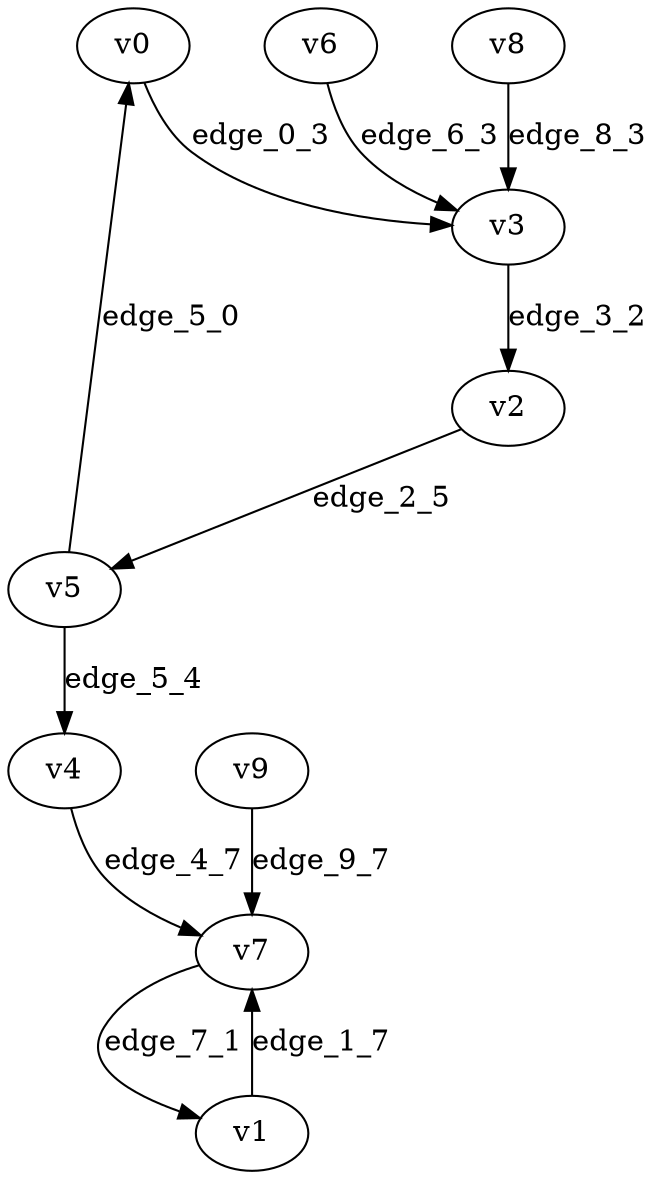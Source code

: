 digraph G {
    // Stochastic discounted game

    v0 [name="v0", player=1];
    v1 [name="v1", player=1];
    v2 [name="v2", player=0];
    v3 [name="v3", player=-1];
    v4 [name="v4", player=1];
    v5 [name="v5", player=-1];
    v6 [name="v6", player=0];
    v7 [name="v7", player=-1];
    v8 [name="v8", player=0];
    v9 [name="v9", player=1];

    v0 -> v3 [label="edge_0_3", weight=3.424238, discount=0.630884];
    v1 -> v7 [label="edge_1_7", weight=9.221479, discount=0.692029];
    v2 -> v5 [label="edge_2_5", weight=-5.730064, discount=0.412407];
    v3 -> v2 [label="edge_3_2", probability=1.000000];
    v4 -> v7 [label="edge_4_7", weight=4.189199, discount=0.446623];
    v5 -> v4 [label="edge_5_4", probability=0.489778];
    v5 -> v0 [label="edge_5_0", probability=0.510222];
    v6 -> v3 [label="edge_6_3", weight=1.756352, discount=0.380216];
    v7 -> v1 [label="edge_7_1", probability=1.000000];
    v8 -> v3 [label="edge_8_3", weight=8.065396, discount=0.889124];
    v9 -> v7 [label="edge_9_7", weight=6.246005, discount=0.743683];
}